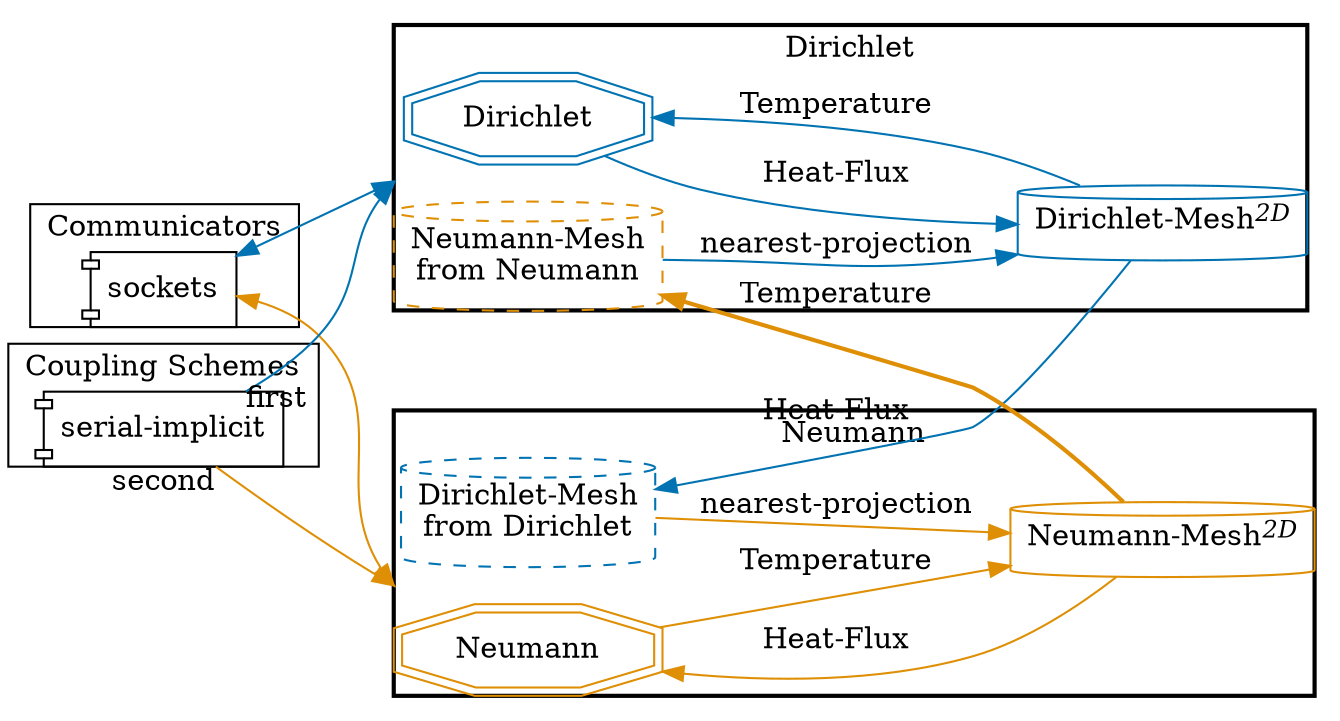 digraph G {
compound=True;
layout=dot;
margin=0;
overlap=scale;
rankdir=LR;
splines=true;
subgraph cluster_m2n {
label="Communicators";
"m2n-Dirichlet-Neumann" [label="sockets", shape=component];
}

subgraph cluster_cpl {
label="Coupling Schemes";
"cpl-Dirichlet-Neumann" [label="serial-implicit", shape=component];
}

subgraph cluster_Dirichlet {
label="Dirichlet";
style=bold;
"Dirichlet" [color="#0173B2", shape=doubleoctagon];
"Dirichlet-Dirichlet-Mesh" [color="#0173B2", label=<Dirichlet-Mesh<SUP><I>2D</I></SUP>>, shape=cylinder];
"Dirichlet-Neumann-Mesh" [color="#DE8F05", label="Neumann-Mesh
from Neumann", shape=cylinder, style=dashed];
"Dirichlet-Dirichlet-Mesh" -> "Dirichlet"  [color="#0173B2", label="Temperature", tooltip=scalar];
"Dirichlet" -> "Dirichlet-Dirichlet-Mesh"  [color="#0173B2", label="Heat-Flux", tooltip=vector];
"Dirichlet-Neumann-Mesh" -> "Dirichlet-Dirichlet-Mesh"  [color="#0173B2", label="nearest-projection"];
}

subgraph cluster_Neumann {
label="Neumann";
style=bold;
"Neumann" [color="#DE8F05", shape=doubleoctagon];
"Neumann-Neumann-Mesh" [color="#DE8F05", label=<Neumann-Mesh<SUP><I>2D</I></SUP>>, shape=cylinder];
"Neumann-Dirichlet-Mesh" [color="#0173B2", label="Dirichlet-Mesh
from Dirichlet", shape=cylinder, style=dashed];
"Neumann-Neumann-Mesh" -> "Neumann"  [color="#DE8F05", label="Heat-Flux", tooltip=vector];
"Neumann" -> "Neumann-Neumann-Mesh"  [color="#DE8F05", label="Temperature", tooltip=scalar];
"Neumann-Dirichlet-Mesh" -> "Neumann-Neumann-Mesh"  [color="#DE8F05", label="nearest-projection"];
}

"m2n-Dirichlet-Neumann" -> "Dirichlet"  [color="#0173B2", dir=both, lhead=cluster_Dirichlet];
"m2n-Dirichlet-Neumann" -> "Neumann"  [color="#DE8F05", dir=both, lhead=cluster_Neumann];
"cpl-Dirichlet-Neumann" -> "Dirichlet"  [color="#0173B2", lhead=cluster_Dirichlet, taillabel="first"];
"cpl-Dirichlet-Neumann" -> "Neumann"  [color="#DE8F05", lhead=cluster_Neumann, taillabel="second"];
"Dirichlet-Dirichlet-Mesh" -> "Neumann-Dirichlet-Mesh"  [color="#0173B2", label="Heat-Flux", style="", tooltip=vector];
"Neumann-Neumann-Mesh" -> "Dirichlet-Neumann-Mesh"  [color="#DE8F05", label="Temperature", style=bold, tooltip="scalar initialized"];
}
